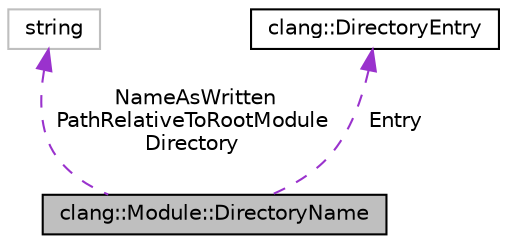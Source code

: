 digraph "clang::Module::DirectoryName"
{
 // LATEX_PDF_SIZE
  bgcolor="transparent";
  edge [fontname="Helvetica",fontsize="10",labelfontname="Helvetica",labelfontsize="10"];
  node [fontname="Helvetica",fontsize="10",shape=record];
  Node1 [label="clang::Module::DirectoryName",height=0.2,width=0.4,color="black", fillcolor="grey75", style="filled", fontcolor="black",tooltip="Information about a directory name as found in the module map file."];
  Node2 -> Node1 [dir="back",color="darkorchid3",fontsize="10",style="dashed",label=" NameAsWritten\nPathRelativeToRootModule\lDirectory" ,fontname="Helvetica"];
  Node2 [label="string",height=0.2,width=0.4,color="grey75",tooltip=" "];
  Node3 -> Node1 [dir="back",color="darkorchid3",fontsize="10",style="dashed",label=" Entry" ,fontname="Helvetica"];
  Node3 [label="clang::DirectoryEntry",height=0.2,width=0.4,color="black",URL="$classclang_1_1DirectoryEntry.html",tooltip="Cached information about one directory (either on disk or in the virtual file system)."];
}
